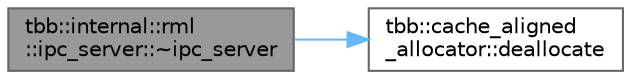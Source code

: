 digraph "tbb::internal::rml::ipc_server::~ipc_server"
{
 // LATEX_PDF_SIZE
  bgcolor="transparent";
  edge [fontname=Helvetica,fontsize=10,labelfontname=Helvetica,labelfontsize=10];
  node [fontname=Helvetica,fontsize=10,shape=box,height=0.2,width=0.4];
  rankdir="LR";
  Node1 [id="Node000001",label="tbb::internal::rml\l::ipc_server::~ipc_server",height=0.2,width=0.4,color="gray40", fillcolor="grey60", style="filled", fontcolor="black",tooltip=" "];
  Node1 -> Node2 [id="edge2_Node000001_Node000002",color="steelblue1",style="solid",tooltip=" "];
  Node2 [id="Node000002",label="tbb::cache_aligned\l_allocator::deallocate",height=0.2,width=0.4,color="grey40", fillcolor="white", style="filled",URL="$classtbb_1_1cache__aligned__allocator.html#a7f7310e046c4b6b8618864de8e27a471",tooltip="Free block of memory that starts on a cache line"];
}
